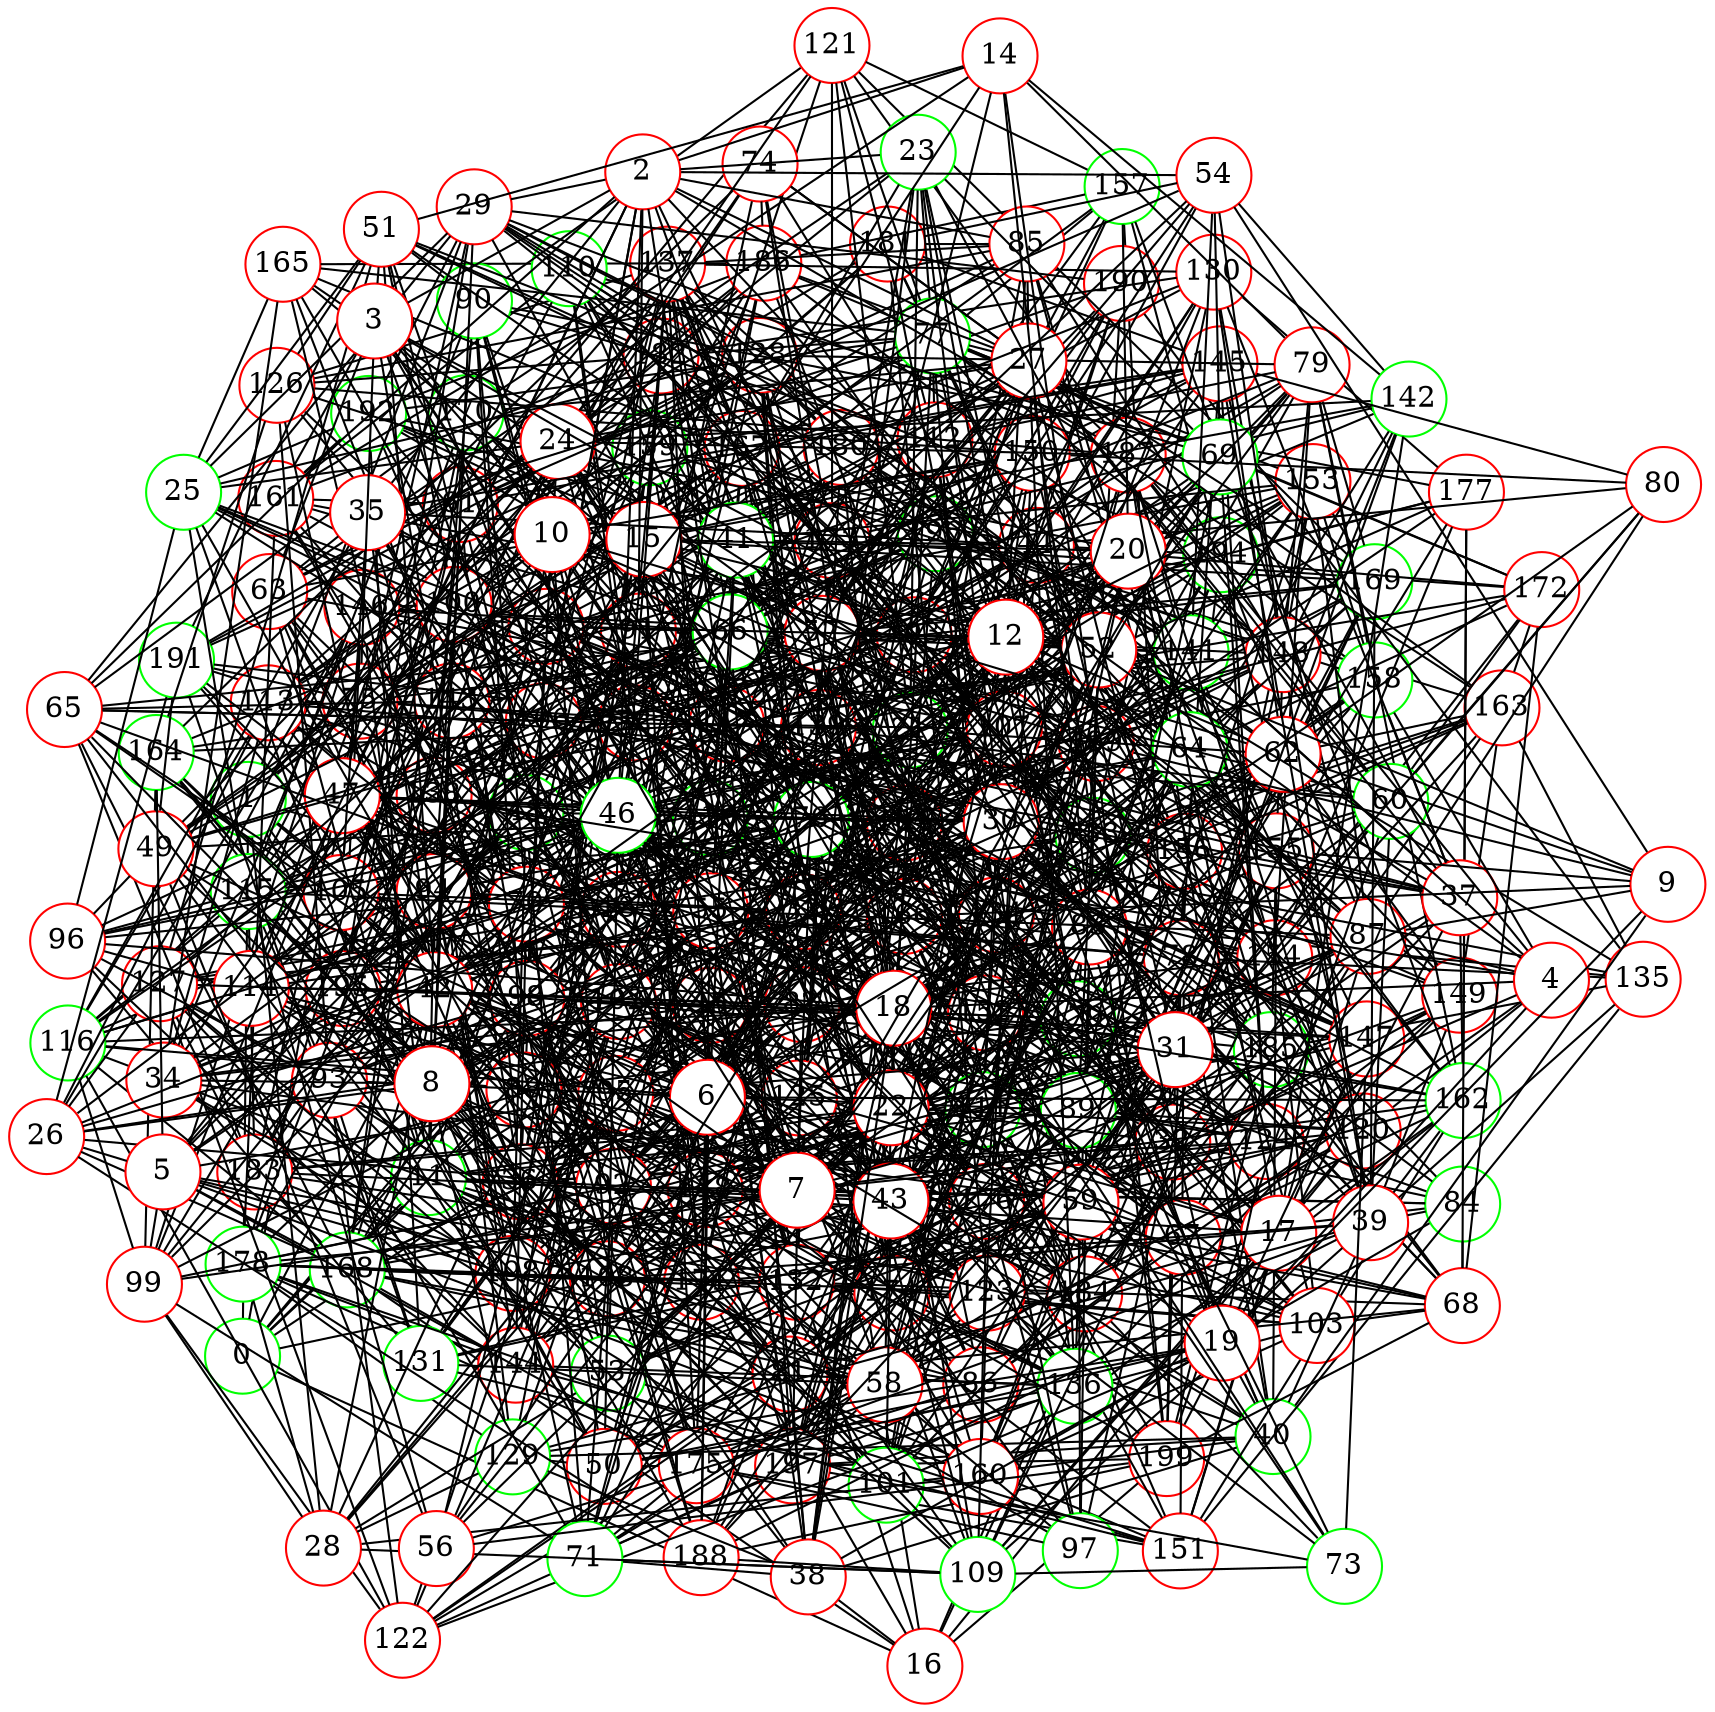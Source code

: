 graph {
graph ["layout"="fdp"]
node ["style"="filled","fillcolor"="white","fixedsize"="true","shape"="circle"]
"0" ["color"="green"]
"16" ["color"="red"]
"32" ["color"="red"]
"36" ["color"="red"]
"164" ["color"="green"]
"193" ["color"="red"]
"195" ["color"="red"]
"133" ["color"="green"]
"163" ["color"="red"]
"196" ["color"="green"]
"166" ["color"="red"]
"198" ["color"="red"]
"167" ["color"="red"]
"174" ["color"="red"]
"178" ["color"="green"]
"182" ["color"="red"]
"184" ["color"="red"]
"190" ["color"="red"]
"172" ["color"="red"]
"186" ["color"="red"]
"192" ["color"="green"]
"189" ["color"="red"]
"199" ["color"="red"]
"173" ["color"="red"]
"134" ["color"="red"]
"194" ["color"="green"]
"135" ["color"="red"]
"151" ["color"="red"]
"162" ["color"="green"]
"175" ["color"="red"]
"176" ["color"="red"]
"177" ["color"="red"]
"156" ["color"="red"]
"197" ["color"="red"]
"179" ["color"="green"]
"181" ["color"="red"]
"185" ["color"="green"]
"191" ["color"="green"]
"169" ["color"="green"]
"138" ["color"="red"]
"144" ["color"="red"]
"168" ["color"="green"]
"170" ["color"="green"]
"171" ["color"="red"]
"183" ["color"="red"]
"159" ["color"="green"]
"145" ["color"="red"]
"154" ["color"="red"]
"180" ["color"="red"]
"187" ["color"="red"]
"158" ["color"="green"]
"149" ["color"="red"]
"40" ["color"="green"]
"129" ["color"="green"]
"67" ["color"="red"]
"68" ["color"="red"]
"132" ["color"="red"]
"188" ["color"="red"]
"103" ["color"="red"]
"160" ["color"="red"]
"104" ["color"="red"]
"115" ["color"="green"]
"116" ["color"="green"]
"139" ["color"="red"]
"141" ["color"="green"]
"153" ["color"="red"]
"155" ["color"="red"]
"152" ["color"="red"]
"140" ["color"="red"]
"146" ["color"="red"]
"148" ["color"="red"]
"122" ["color"="red"]
"136" ["color"="green"]
"127" ["color"="red"]
"157" ["color"="green"]
"150" ["color"="red"]
"147" ["color"="red"]
"118" ["color"="red"]
"81" ["color"="red"]
"111" ["color"="green"]
"113" ["color"="red"]
"128" ["color"="red"]
"83" ["color"="red"]
"97" ["color"="green"]
"161" ["color"="red"]
"84" ["color"="green"]
"92" ["color"="red"]
"105" ["color"="red"]
"137" ["color"="red"]
"125" ["color"="red"]
"117" ["color"="red"]
"124" ["color"="red"]
"123" ["color"="red"]
"95" ["color"="red"]
"96" ["color"="red"]
"131" ["color"="green"]
"106" ["color"="red"]
"165" ["color"="red"]
"120" ["color"="red"]
"143" ["color"="red"]
"112" ["color"="red"]
"119" ["color"="green"]
"121" ["color"="red"]
"86" ["color"="red"]
"108" ["color"="red"]
"87" ["color"="red"]
"91" ["color"="red"]
"98" ["color"="red"]
"93" ["color"="red"]
"126" ["color"="red"]
"101" ["color"="green"]
"107" ["color"="red"]
"110" ["color"="green"]
"102" ["color"="red"]
"78" ["color"="red"]
"82" ["color"="red"]
"130" ["color"="red"]
"94" ["color"="red"]
"100" ["color"="red"]
"88" ["color"="red"]
"99" ["color"="red"]
"90" ["color"="green"]
"61" ["color"="red"]
"72" ["color"="red"]
"75" ["color"="red"]
"77" ["color"="green"]
"142" ["color"="green"]
"85" ["color"="red"]
"63" ["color"="red"]
"44" ["color"="red"]
"64" ["color"="green"]
"70" ["color"="red"]
"48" ["color"="green"]
"71" ["color"="green"]
"76" ["color"="green"]
"109" ["color"="green"]
"114" ["color"="red"]
"79" ["color"="red"]
"51" ["color"="red"]
"55" ["color"="red"]
"69" ["color"="green"]
"89" ["color"="green"]
"57" ["color"="red"]
"65" ["color"="red"]
"59" ["color"="red"]
"60" ["color"="green"]
"80" ["color"="red"]
"66" ["color"="green"]
"50" ["color"="red"]
"53" ["color"="green"]
"62" ["color"="red"]
"33" ["color"="red"]
"38" ["color"="red"]
"45" ["color"="red"]
"1" ["color"="green"]
"28" ["color"="red"]
"42" ["color"="red"]
"29" ["color"="red"]
"47" ["color"="red"]
"74" ["color"="red"]
"52" ["color"="red"]
"58" ["color"="red"]
"21" ["color"="green"]
"41" ["color"="green"]
"23" ["color"="green"]
"24" ["color"="red"]
"49" ["color"="red"]
"56" ["color"="red"]
"25" ["color"="green"]
"27" ["color"="red"]
"37" ["color"="red"]
"30" ["color"="red"]
"11" ["color"="green"]
"15" ["color"="red"]
"20" ["color"="red"]
"39" ["color"="red"]
"17" ["color"="red"]
"22" ["color"="red"]
"31" ["color"="red"]
"43" ["color"="red"]
"13" ["color"="red"]
"34" ["color"="red"]
"26" ["color"="red"]
"2" ["color"="red"]
"3" ["color"="red"]
"35" ["color"="red"]
"14" ["color"="red"]
"46" ["color"="green"]
"54" ["color"="red"]
"4" ["color"="red"]
"18" ["color"="red"]
"19" ["color"="red"]
"5" ["color"="red"]
"6" ["color"="red"]
"12" ["color"="red"]
"7" ["color"="red"]
"8" ["color"="red"]
"10" ["color"="red"]
"9" ["color"="red"]
"73" ["color"="green"]
"0" -- "16"
"0" -- "48"
"0" -- "1"
"0" -- "21"
"0" -- "166"
"0" -- "119"
"0" -- "11"
"0" -- "75"
"0" -- "108"
"0" -- "13"
"16" -- "32"
"16" -- "33"
"16" -- "38"
"16" -- "199"
"16" -- "120"
"16" -- "168"
"16" -- "155"
"16" -- "171"
"16" -- "45"
"32" -- "36"
"32" -- "199"
"32" -- "72"
"32" -- "170"
"32" -- "75"
"32" -- "44"
"32" -- "109"
"32" -- "50"
"32" -- "179"
"32" -- "84"
"32" -- "53"
"32" -- "119"
"32" -- "153"
"32" -- "156"
"32" -- "157"
"36" -- "164"
"36" -- "133"
"36" -- "197"
"36" -- "40"
"36" -- "104"
"36" -- "140"
"36" -- "176"
"36" -- "82"
"36" -- "179"
"36" -- "117"
"36" -- "119"
"36" -- "88"
"36" -- "185"
"36" -- "124"
"36" -- "61"
"36" -- "63"
"36" -- "159"
"164" -- "193"
"164" -- "195"
"133" -- "163"
"133" -- "134"
"133" -- "199"
"133" -- "173"
"133" -- "149"
"163" -- "196"
"163" -- "166"
"163" -- "172"
"163" -- "184"
"166" -- "198"
"166" -- "167"
"166" -- "184"
"166" -- "190"
"167" -- "174"
"167" -- "182"
"174" -- "178"
"178" -- "198"
"182" -- "198"
"172" -- "186"
"172" -- "173"
"186" -- "192"
"186" -- "189"
"192" -- "193"
"189" -- "199"
"173" -- "182"
"173" -- "184"
"134" -- "194"
"134" -- "163"
"134" -- "196"
"134" -- "135"
"134" -- "169"
"134" -- "138"
"134" -- "179"
"134" -- "158"
"134" -- "159"
"134" -- "191"
"135" -- "163"
"135" -- "151"
"135" -- "185"
"135" -- "190"
"151" -- "162"
"151" -- "166"
"151" -- "198"
"151" -- "175"
"151" -- "176"
"151" -- "156"
"162" -- "175"
"162" -- "177"
"175" -- "176"
"175" -- "178"
"176" -- "194"
"177" -- "193"
"177" -- "194"
"156" -- "194"
"156" -- "163"
"156" -- "197"
"156" -- "167"
"156" -- "199"
"156" -- "179"
"156" -- "181"
"197" -- "199"
"179" -- "190"
"181" -- "185"
"181" -- "191"
"185" -- "193"
"185" -- "197"
"185" -- "199"
"138" -- "166"
"138" -- "199"
"138" -- "144"
"138" -- "145"
"138" -- "154"
"138" -- "186"
"144" -- "168"
"144" -- "178"
"144" -- "151"
"144" -- "156"
"144" -- "159"
"168" -- "193"
"168" -- "170"
"168" -- "171"
"168" -- "183"
"170" -- "195"
"171" -- "198"
"171" -- "178"
"183" -- "195"
"183" -- "198"
"183" -- "184"
"159" -- "174"
"159" -- "179"
"159" -- "181"
"159" -- "190"
"159" -- "191"
"145" -- "173"
"145" -- "181"
"145" -- "159"
"154" -- "166"
"154" -- "172"
"154" -- "177"
"154" -- "180"
"154" -- "187"
"180" -- "196"
"187" -- "194"
"187" -- "195"
"158" -- "179"
"158" -- "159"
"149" -- "163"
"149" -- "174"
"149" -- "182"
"40" -- "129"
"40" -- "67"
"40" -- "101"
"40" -- "197"
"40" -- "102"
"40" -- "78"
"40" -- "155"
"40" -- "187"
"129" -- "178"
"129" -- "138"
"129" -- "173"
"67" -- "68"
"67" -- "143"
"67" -- "112"
"67" -- "84"
"67" -- "149"
"67" -- "86"
"67" -- "87"
"67" -- "120"
"67" -- "185"
"67" -- "91"
"68" -- "162"
"68" -- "132"
"68" -- "133"
"68" -- "103"
"68" -- "199"
"68" -- "172"
"68" -- "176"
"68" -- "81"
"68" -- "84"
"68" -- "185"
"132" -- "168"
"132" -- "173"
"132" -- "175"
"132" -- "176"
"132" -- "180"
"132" -- "188"
"132" -- "159"
"188" -- "199"
"103" -- "160"
"103" -- "132"
"103" -- "197"
"103" -- "104"
"103" -- "174"
"103" -- "179"
"103" -- "118"
"103" -- "154"
"160" -- "162"
"104" -- "169"
"104" -- "170"
"104" -- "144"
"104" -- "145"
"104" -- "115"
"104" -- "147"
"104" -- "148"
"104" -- "180"
"115" -- "197"
"115" -- "116"
"115" -- "150"
"115" -- "183"
"116" -- "168"
"116" -- "139"
"116" -- "171"
"116" -- "140"
"116" -- "122"
"139" -- "194"
"139" -- "171"
"139" -- "141"
"139" -- "174"
"139" -- "179"
"139" -- "152"
"141" -- "144"
"141" -- "180"
"141" -- "182"
"141" -- "153"
"141" -- "155"
"153" -- "193"
"153" -- "194"
"153" -- "169"
"153" -- "158"
"155" -- "160"
"155" -- "192"
"155" -- "193"
"155" -- "162"
"155" -- "185"
"155" -- "188"
"152" -- "162"
"152" -- "197"
"152" -- "182"
"152" -- "187"
"140" -- "168"
"140" -- "146"
"140" -- "179"
"140" -- "183"
"140" -- "153"
"140" -- "154"
"140" -- "189"
"146" -- "195"
"146" -- "148"
"146" -- "149"
"148" -- "196"
"148" -- "152"
"148" -- "153"
"148" -- "186"
"148" -- "155"
"122" -- "197"
"122" -- "136"
"122" -- "174"
"122" -- "127"
"122" -- "175"
"136" -- "174"
"136" -- "144"
"136" -- "149"
"136" -- "189"
"127" -- "133"
"127" -- "166"
"127" -- "198"
"127" -- "144"
"127" -- "146"
"127" -- "183"
"127" -- "157"
"157" -- "193"
"157" -- "162"
"157" -- "194"
"157" -- "186"
"150" -- "166"
"150" -- "170"
"150" -- "174"
"150" -- "155"
"150" -- "190"
"147" -- "167"
"147" -- "179"
"147" -- "149"
"147" -- "154"
"118" -- "192"
"118" -- "151"
"118" -- "154"
"81" -- "164"
"81" -- "136"
"81" -- "111"
"81" -- "113"
"81" -- "83"
"81" -- "185"
"81" -- "122"
"81" -- "127"
"81" -- "191"
"111" -- "113"
"111" -- "183"
"111" -- "184"
"111" -- "188"
"113" -- "128"
"113" -- "116"
"113" -- "186"
"113" -- "159"
"128" -- "180"
"128" -- "152"
"128" -- "191"
"83" -- "97"
"83" -- "161"
"83" -- "194"
"83" -- "197"
"83" -- "139"
"83" -- "174"
"83" -- "147"
"83" -- "84"
"83" -- "117"
"83" -- "183"
"83" -- "123"
"83" -- "95"
"97" -- "176"
"97" -- "148"
"97" -- "175"
"161" -- "192"
"161" -- "178"
"161" -- "182"
"84" -- "177"
"84" -- "193"
"84" -- "118"
"84" -- "92"
"92" -- "193"
"92" -- "164"
"92" -- "105"
"92" -- "138"
"92" -- "171"
"92" -- "176"
"92" -- "178"
"92" -- "179"
"92" -- "125"
"105" -- "196"
"105" -- "137"
"105" -- "113"
"105" -- "146"
"105" -- "179"
"137" -- "161"
"137" -- "193"
"137" -- "166"
"137" -- "167"
"137" -- "179"
"137" -- "180"
"137" -- "152"
"125" -- "197"
"125" -- "134"
"125" -- "167"
"125" -- "138"
"125" -- "144"
"125" -- "184"
"125" -- "158"
"117" -- "164"
"117" -- "137"
"117" -- "172"
"117" -- "141"
"117" -- "176"
"117" -- "124"
"117" -- "191"
"124" -- "198"
"124" -- "176"
"124" -- "145"
"124" -- "149"
"123" -- "160"
"123" -- "195"
"123" -- "198"
"123" -- "172"
"123" -- "179"
"123" -- "181"
"123" -- "184"
"123" -- "155"
"123" -- "156"
"123" -- "125"
"95" -- "96"
"95" -- "160"
"95" -- "161"
"95" -- "131"
"95" -- "166"
"95" -- "198"
"95" -- "103"
"95" -- "144"
"95" -- "180"
"95" -- "184"
"95" -- "189"
"95" -- "191"
"96" -- "144"
"96" -- "115"
"96" -- "131"
"96" -- "133"
"96" -- "106"
"96" -- "158"
"131" -- "192"
"131" -- "132"
"131" -- "196"
"131" -- "151"
"131" -- "191"
"106" -- "160"
"106" -- "195"
"106" -- "196"
"106" -- "165"
"106" -- "136"
"106" -- "137"
"106" -- "138"
"106" -- "140"
"106" -- "116"
"106" -- "148"
"106" -- "150"
"106" -- "120"
"165" -- "196"
"165" -- "186"
"120" -- "194"
"120" -- "180"
"120" -- "150"
"120" -- "185"
"143" -- "194"
"143" -- "165"
"143" -- "167"
"143" -- "175"
"143" -- "156"
"143" -- "188"
"143" -- "159"
"112" -- "164"
"112" -- "134"
"112" -- "136"
"112" -- "141"
"112" -- "145"
"112" -- "149"
"112" -- "119"
"112" -- "121"
"112" -- "125"
"112" -- "157"
"119" -- "167"
"119" -- "176"
"119" -- "182"
"119" -- "154"
"119" -- "124"
"121" -- "146"
"121" -- "169"
"121" -- "187"
"121" -- "157"
"121" -- "173"
"86" -- "168"
"86" -- "169"
"86" -- "108"
"86" -- "150"
"86" -- "184"
"86" -- "156"
"108" -- "164"
"108" -- "115"
"108" -- "119"
"108" -- "120"
"108" -- "152"
"87" -- "128"
"87" -- "194"
"87" -- "196"
"87" -- "198"
"87" -- "171"
"87" -- "111"
"87" -- "145"
"87" -- "118"
"87" -- "151"
"87" -- "184"
"87" -- "153"
"91" -- "98"
"91" -- "104"
"91" -- "171"
"91" -- "141"
"91" -- "116"
"91" -- "180"
"91" -- "182"
"91" -- "183"
"91" -- "184"
"91" -- "121"
"91" -- "93"
"98" -- "194"
"98" -- "195"
"98" -- "166"
"98" -- "168"
"98" -- "139"
"98" -- "140"
"98" -- "176"
"98" -- "146"
"98" -- "147"
"98" -- "179"
"98" -- "124"
"98" -- "188"
"93" -- "96"
"93" -- "131"
"93" -- "108"
"93" -- "143"
"93" -- "175"
"93" -- "176"
"93" -- "115"
"93" -- "122"
"93" -- "126"
"126" -- "129"
"126" -- "164"
"126" -- "182"
"126" -- "137"
"126" -- "187"
"101" -- "105"
"101" -- "107"
"101" -- "176"
"101" -- "178"
"101" -- "118"
"101" -- "152"
"101" -- "189"
"107" -- "193"
"107" -- "166"
"107" -- "172"
"107" -- "110"
"107" -- "115"
"107" -- "147"
"107" -- "119"
"107" -- "125"
"110" -- "161"
"110" -- "115"
"110" -- "180"
"110" -- "133"
"110" -- "152"
"110" -- "171"
"102" -- "198"
"102" -- "103"
"102" -- "106"
"102" -- "107"
"102" -- "174"
"102" -- "144"
"102" -- "113"
"102" -- "146"
"102" -- "179"
"102" -- "117"
"102" -- "184"
"102" -- "122"
"102" -- "186"
"102" -- "123"
"102" -- "191"
"78" -- "193"
"78" -- "162"
"78" -- "198"
"78" -- "135"
"78" -- "167"
"78" -- "139"
"78" -- "171"
"78" -- "108"
"78" -- "173"
"78" -- "174"
"78" -- "145"
"78" -- "177"
"78" -- "82"
"78" -- "184"
"78" -- "185"
"78" -- "94"
"82" -- "128"
"82" -- "130"
"82" -- "196"
"82" -- "141"
"82" -- "112"
"82" -- "118"
"82" -- "185"
"130" -- "133"
"130" -- "137"
"130" -- "140"
"130" -- "177"
"130" -- "148"
"130" -- "182"
"94" -- "195"
"94" -- "100"
"94" -- "196"
"94" -- "165"
"94" -- "198"
"94" -- "123"
"94" -- "159"
"100" -- "168"
"100" -- "146"
"100" -- "115"
"100" -- "147"
"100" -- "179"
"100" -- "180"
"100" -- "119"
"100" -- "125"
"88" -- "97"
"88" -- "99"
"88" -- "199"
"88" -- "104"
"88" -- "136"
"88" -- "105"
"88" -- "179"
"88" -- "116"
"88" -- "180"
"88" -- "90"
"88" -- "123"
"88" -- "190"
"99" -- "164"
"99" -- "138"
"99" -- "146"
"99" -- "116"
"99" -- "185"
"99" -- "122"
"90" -- "112"
"90" -- "177"
"90" -- "115"
"90" -- "118"
"90" -- "121"
"90" -- "138"
"61" -- "161"
"61" -- "195"
"61" -- "166"
"61" -- "72"
"61" -- "137"
"61" -- "138"
"61" -- "175"
"61" -- "145"
"61" -- "178"
"61" -- "85"
"61" -- "186"
"72" -- "193"
"72" -- "75"
"72" -- "107"
"72" -- "110"
"72" -- "142"
"72" -- "111"
"72" -- "147"
"72" -- "118"
"72" -- "119"
"72" -- "94"
"72" -- "126"
"75" -- "196"
"75" -- "198"
"75" -- "167"
"75" -- "169"
"75" -- "77"
"75" -- "113"
"75" -- "117"
"75" -- "150"
"75" -- "183"
"75" -- "184"
"75" -- "191"
"77" -- "192"
"77" -- "163"
"77" -- "165"
"77" -- "172"
"77" -- "112"
"77" -- "179"
"77" -- "150"
"77" -- "182"
"77" -- "152"
"77" -- "121"
"77" -- "153"
"77" -- "158"
"142" -- "160"
"142" -- "148"
"142" -- "173"
"85" -- "100"
"85" -- "148"
"85" -- "181"
"85" -- "166"
"85" -- "103"
"85" -- "137"
"85" -- "185"
"85" -- "126"
"85" -- "111"
"63" -- "128"
"63" -- "75"
"63" -- "107"
"63" -- "118"
"63" -- "150"
"63" -- "92"
"63" -- "125"
"63" -- "94"
"44" -- "64"
"44" -- "192"
"44" -- "130"
"44" -- "194"
"44" -- "131"
"44" -- "195"
"44" -- "172"
"44" -- "141"
"44" -- "48"
"44" -- "80"
"44" -- "176"
"44" -- "145"
"44" -- "120"
"44" -- "156"
"44" -- "94"
"44" -- "95"
"64" -- "162"
"64" -- "132"
"64" -- "70"
"64" -- "167"
"64" -- "169"
"64" -- "172"
"64" -- "142"
"64" -- "174"
"64" -- "82"
"64" -- "118"
"64" -- "92"
"64" -- "94"
"70" -- "161"
"70" -- "99"
"70" -- "137"
"70" -- "78"
"70" -- "144"
"70" -- "177"
"70" -- "90"
"70" -- "123"
"70" -- "127"
"48" -- "99"
"48" -- "195"
"48" -- "132"
"48" -- "198"
"48" -- "71"
"48" -- "138"
"48" -- "107"
"48" -- "79"
"48" -- "143"
"48" -- "175"
"48" -- "82"
"48" -- "51"
"48" -- "55"
"48" -- "185"
"48" -- "91"
"71" -- "99"
"71" -- "134"
"71" -- "76"
"71" -- "109"
"71" -- "175"
"71" -- "114"
"71" -- "86"
"71" -- "123"
"71" -- "92"
"71" -- "124"
"71" -- "125"
"71" -- "94"
"76" -- "128"
"76" -- "131"
"76" -- "135"
"76" -- "137"
"76" -- "148"
"76" -- "88"
"76" -- "153"
"76" -- "94"
"76" -- "171"
"76" -- "116"
"76" -- "124"
"76" -- "190"
"109" -- "195"
"109" -- "171"
"109" -- "176"
"109" -- "118"
"109" -- "120"
"109" -- "154"
"109" -- "188"
"109" -- "125"
"114" -- "160"
"114" -- "138"
"114" -- "170"
"114" -- "173"
"114" -- "116"
"114" -- "119"
"114" -- "189"
"79" -- "128"
"79" -- "193"
"79" -- "162"
"79" -- "104"
"79" -- "169"
"79" -- "112"
"79" -- "148"
"79" -- "154"
"79" -- "91"
"79" -- "92"
"79" -- "189"
"79" -- "158"
"51" -- "194"
"51" -- "100"
"51" -- "173"
"51" -- "180"
"51" -- "182"
"51" -- "90"
"51" -- "126"
"51" -- "127"
"51" -- "191"
"55" -- "193"
"55" -- "69"
"55" -- "197"
"55" -- "167"
"55" -- "140"
"55" -- "77"
"55" -- "175"
"55" -- "179"
"55" -- "150"
"55" -- "87"
"55" -- "57"
"55" -- "89"
"55" -- "122"
"55" -- "126"
"69" -- "89"
"69" -- "124"
"69" -- "93"
"69" -- "110"
"89" -- "97"
"89" -- "134"
"89" -- "174"
"89" -- "111"
"89" -- "147"
"89" -- "119"
"89" -- "120"
"89" -- "186"
"89" -- "124"
"89" -- "189"
"89" -- "94"
"89" -- "95"
"57" -- "65"
"57" -- "165"
"57" -- "134"
"57" -- "104"
"57" -- "169"
"57" -- "76"
"57" -- "109"
"57" -- "141"
"57" -- "173"
"57" -- "112"
"57" -- "117"
"57" -- "86"
"57" -- "89"
"57" -- "154"
"57" -- "59"
"57" -- "159"
"65" -- "192"
"65" -- "72"
"65" -- "168"
"65" -- "105"
"65" -- "170"
"65" -- "143"
"65" -- "183"
"65" -- "95"
"59" -- "160"
"59" -- "162"
"59" -- "131"
"59" -- "132"
"59" -- "102"
"59" -- "103"
"59" -- "169"
"59" -- "141"
"59" -- "146"
"59" -- "149"
"59" -- "88"
"59" -- "184"
"59" -- "153"
"59" -- "60"
"60" -- "80"
"60" -- "113"
"60" -- "66"
"60" -- "199"
"60" -- "139"
"60" -- "187"
"60" -- "111"
"80" -- "145"
"80" -- "150"
"80" -- "87"
"66" -- "160"
"66" -- "161"
"66" -- "196"
"66" -- "165"
"66" -- "197"
"66" -- "134"
"66" -- "166"
"66" -- "105"
"66" -- "137"
"66" -- "108"
"66" -- "140"
"66" -- "110"
"66" -- "143"
"66" -- "146"
"66" -- "180"
"66" -- "87"
"66" -- "119"
"66" -- "185"
"66" -- "189"
"50" -- "129"
"50" -- "195"
"50" -- "100"
"50" -- "136"
"50" -- "174"
"50" -- "111"
"50" -- "175"
"50" -- "115"
"50" -- "118"
"50" -- "189"
"53" -- "70"
"53" -- "166"
"53" -- "176"
"53" -- "151"
"53" -- "152"
"53" -- "59"
"53" -- "92"
"53" -- "156"
"53" -- "62"
"53" -- "127"
"62" -- "128"
"62" -- "130"
"62" -- "163"
"62" -- "169"
"62" -- "80"
"62" -- "180"
"62" -- "149"
"62" -- "93"
"62" -- "125"
"33" -- "128"
"33" -- "192"
"33" -- "67"
"33" -- "195"
"33" -- "69"
"33" -- "72"
"33" -- "105"
"33" -- "169"
"33" -- "170"
"33" -- "76"
"33" -- "108"
"33" -- "109"
"33" -- "141"
"33" -- "173"
"33" -- "114"
"33" -- "55"
"33" -- "94"
"38" -- "129"
"38" -- "195"
"38" -- "71"
"38" -- "40"
"38" -- "104"
"38" -- "108"
"38" -- "81"
"38" -- "117"
"38" -- "55"
"45" -- "100"
"45" -- "132"
"45" -- "133"
"45" -- "70"
"45" -- "171"
"45" -- "112"
"45" -- "177"
"45" -- "118"
"45" -- "90"
"45" -- "60"
"45" -- "188"
"45" -- "61"
"45" -- "189"
"1" -- "50"
"1" -- "36"
"1" -- "181"
"1" -- "86"
"1" -- "118"
"1" -- "182"
"1" -- "152"
"1" -- "186"
"1" -- "28"
"1" -- "29"
"28" -- "160"
"28" -- "129"
"28" -- "82"
"28" -- "178"
"28" -- "99"
"28" -- "53"
"28" -- "42"
"28" -- "92"
"28" -- "109"
"42" -- "193"
"42" -- "67"
"42" -- "170"
"42" -- "107"
"42" -- "140"
"42" -- "114"
"42" -- "51"
"42" -- "123"
"42" -- "125"
"42" -- "94"
"42" -- "190"
"29" -- "128"
"29" -- "192"
"29" -- "65"
"29" -- "195"
"29" -- "44"
"29" -- "76"
"29" -- "47"
"29" -- "143"
"29" -- "112"
"29" -- "52"
"29" -- "180"
"29" -- "182"
"29" -- "187"
"29" -- "190"
"47" -- "99"
"47" -- "196"
"47" -- "101"
"47" -- "70"
"47" -- "104"
"47" -- "74"
"47" -- "108"
"47" -- "82"
"47" -- "180"
"47" -- "53"
"47" -- "117"
"47" -- "118"
"47" -- "119"
"47" -- "152"
"74" -- "163"
"74" -- "100"
"74" -- "164"
"74" -- "186"
"74" -- "156"
"74" -- "173"
"52" -- "161"
"52" -- "193"
"52" -- "133"
"52" -- "70"
"52" -- "135"
"52" -- "137"
"52" -- "79"
"52" -- "176"
"52" -- "81"
"52" -- "82"
"52" -- "58"
"52" -- "92"
"52" -- "126"
"52" -- "95"
"58" -- "131"
"58" -- "163"
"58" -- "133"
"58" -- "134"
"58" -- "72"
"58" -- "168"
"58" -- "105"
"58" -- "120"
"58" -- "92"
"21" -- "192"
"21" -- "65"
"21" -- "97"
"21" -- "130"
"21" -- "68"
"21" -- "38"
"21" -- "41"
"21" -- "105"
"21" -- "23"
"21" -- "55"
"21" -- "120"
"21" -- "57"
"21" -- "121"
"21" -- "27"
"21" -- "62"
"41" -- "193"
"41" -- "168"
"41" -- "44"
"41" -- "76"
"41" -- "110"
"41" -- "174"
"41" -- "111"
"41" -- "112"
"41" -- "83"
"41" -- "179"
"41" -- "118"
"41" -- "182"
"41" -- "55"
"41" -- "153"
"41" -- "189"
"41" -- "95"
"41" -- "159"
"23" -- "69"
"23" -- "167"
"23" -- "139"
"23" -- "77"
"23" -- "83"
"23" -- "24"
"23" -- "125"
"23" -- "30"
"23" -- "63"
"24" -- "132"
"24" -- "133"
"24" -- "166"
"24" -- "105"
"24" -- "75"
"24" -- "107"
"24" -- "76"
"24" -- "140"
"24" -- "142"
"24" -- "176"
"24" -- "49"
"24" -- "178"
"24" -- "117"
"24" -- "86"
"24" -- "25"
"24" -- "121"
"24" -- "27"
"24" -- "187"
"24" -- "63"
"49" -- "96"
"49" -- "193"
"49" -- "164"
"49" -- "167"
"49" -- "75"
"49" -- "108"
"49" -- "143"
"49" -- "119"
"49" -- "56"
"49" -- "88"
"49" -- "93"
"49" -- "191"
"56" -- "82"
"56" -- "115"
"56" -- "86"
"56" -- "199"
"56" -- "152"
"56" -- "125"
"25" -- "96"
"25" -- "128"
"25" -- "192"
"25" -- "165"
"25" -- "134"
"25" -- "104"
"25" -- "106"
"25" -- "139"
"25" -- "51"
"25" -- "115"
"25" -- "117"
"25" -- "88"
"25" -- "29"
"27" -- "193"
"27" -- "98"
"27" -- "37"
"27" -- "133"
"27" -- "102"
"27" -- "136"
"27" -- "41"
"27" -- "169"
"27" -- "74"
"27" -- "138"
"27" -- "170"
"27" -- "77"
"27" -- "78"
"27" -- "85"
"27" -- "117"
"27" -- "186"
"27" -- "187"
"27" -- "60"
"27" -- "157"
"37" -- "64"
"37" -- "130"
"37" -- "162"
"37" -- "69"
"37" -- "101"
"37" -- "199"
"37" -- "106"
"37" -- "139"
"37" -- "141"
"37" -- "81"
"37" -- "117"
"37" -- "158"
"30" -- "193"
"30" -- "130"
"30" -- "36"
"30" -- "68"
"30" -- "37"
"30" -- "69"
"30" -- "197"
"30" -- "40"
"30" -- "42"
"30" -- "140"
"30" -- "47"
"30" -- "111"
"30" -- "48"
"30" -- "181"
"30" -- "119"
"30" -- "93"
"11" -- "65"
"11" -- "97"
"11" -- "100"
"11" -- "132"
"11" -- "101"
"11" -- "15"
"11" -- "143"
"11" -- "17"
"11" -- "146"
"11" -- "22"
"11" -- "118"
"11" -- "55"
"11" -- "25"
"11" -- "89"
"11" -- "58"
"11" -- "30"
"11" -- "94"
"11" -- "63"
"15" -- "33"
"15" -- "36"
"15" -- "137"
"15" -- "169"
"15" -- "75"
"15" -- "107"
"15" -- "142"
"15" -- "111"
"15" -- "175"
"15" -- "49"
"15" -- "178"
"15" -- "115"
"15" -- "20"
"15" -- "52"
"15" -- "150"
"15" -- "186"
"15" -- "27"
"15" -- "157"
"15" -- "189"
"20" -- "39"
"20" -- "138"
"20" -- "45"
"20" -- "141"
"20" -- "79"
"20" -- "111"
"20" -- "176"
"20" -- "49"
"20" -- "147"
"20" -- "23"
"20" -- "55"
"20" -- "119"
"20" -- "92"
"20" -- "157"
"20" -- "159"
"39" -- "129"
"39" -- "162"
"39" -- "135"
"39" -- "40"
"39" -- "169"
"39" -- "171"
"39" -- "108"
"39" -- "109"
"39" -- "175"
"39" -- "145"
"39" -- "84"
"39" -- "148"
"39" -- "149"
"39" -- "57"
"39" -- "187"
"39" -- "60"
"39" -- "188"
"17" -- "162"
"17" -- "107"
"17" -- "139"
"17" -- "76"
"17" -- "109"
"17" -- "142"
"17" -- "81"
"17" -- "147"
"17" -- "117"
"17" -- "22"
"17" -- "151"
"17" -- "187"
"17" -- "125"
"22" -- "128"
"22" -- "67"
"22" -- "197"
"22" -- "136"
"22" -- "76"
"22" -- "140"
"22" -- "77"
"22" -- "82"
"22" -- "83"
"22" -- "153"
"22" -- "31"
"22" -- "32"
"22" -- "38"
"22" -- "105"
"22" -- "107"
"22" -- "52"
"22" -- "183"
"22" -- "120"
"22" -- "58"
"22" -- "188"
"31" -- "193"
"31" -- "37"
"31" -- "101"
"31" -- "166"
"31" -- "168"
"31" -- "42"
"31" -- "43"
"31" -- "108"
"31" -- "173"
"31" -- "142"
"31" -- "80"
"31" -- "176"
"31" -- "50"
"31" -- "179"
"31" -- "118"
"31" -- "150"
"31" -- "119"
"31" -- "91"
"31" -- "123"
"31" -- "188"
"31" -- "158"
"31" -- "95"
"43" -- "64"
"43" -- "161"
"43" -- "68"
"43" -- "132"
"43" -- "101"
"43" -- "106"
"43" -- "111"
"43" -- "113"
"43" -- "178"
"43" -- "83"
"43" -- "179"
"43" -- "149"
"43" -- "86"
"43" -- "183"
"43" -- "187"
"13" -- "128"
"13" -- "65"
"13" -- "97"
"13" -- "129"
"13" -- "34"
"13" -- "133"
"13" -- "197"
"13" -- "137"
"13" -- "77"
"13" -- "82"
"13" -- "178"
"13" -- "51"
"13" -- "115"
"13" -- "84"
"13" -- "153"
"13" -- "26"
"13" -- "186"
"13" -- "28"
"13" -- "189"
"34" -- "195"
"34" -- "165"
"34" -- "197"
"34" -- "198"
"34" -- "76"
"34" -- "45"
"34" -- "48"
"34" -- "113"
"34" -- "146"
"34" -- "154"
"34" -- "59"
"26" -- "98"
"26" -- "168"
"26" -- "173"
"26" -- "113"
"26" -- "146"
"26" -- "92"
"26" -- "188"
"26" -- "127"
"26" -- "191"
"2" -- "161"
"2" -- "3"
"2" -- "35"
"2" -- "167"
"2" -- "106"
"2" -- "14"
"2" -- "46"
"2" -- "47"
"2" -- "48"
"2" -- "114"
"2" -- "21"
"2" -- "85"
"2" -- "117"
"2" -- "54"
"2" -- "23"
"2" -- "27"
"2" -- "91"
"2" -- "155"
"2" -- "187"
"2" -- "29"
"3" -- "64"
"3" -- "161"
"3" -- "193"
"3" -- "36"
"3" -- "102"
"3" -- "72"
"3" -- "170"
"3" -- "75"
"3" -- "76"
"3" -- "51"
"3" -- "22"
"3" -- "55"
"3" -- "63"
"35" -- "145"
"35" -- "116"
"35" -- "53"
"35" -- "105"
"35" -- "42"
"35" -- "44"
"35" -- "77"
"35" -- "78"
"35" -- "63"
"14" -- "51"
"14" -- "83"
"14" -- "167"
"14" -- "170"
"14" -- "76"
"14" -- "189"
"14" -- "142"
"14" -- "79"
"46" -- "96"
"46" -- "67"
"46" -- "70"
"46" -- "74"
"46" -- "106"
"46" -- "107"
"46" -- "176"
"46" -- "113"
"46" -- "50"
"46" -- "82"
"46" -- "180"
"46" -- "182"
"46" -- "56"
"46" -- "184"
"46" -- "90"
"46" -- "59"
"46" -- "124"
"54" -- "193"
"54" -- "66"
"54" -- "148"
"54" -- "69"
"54" -- "181"
"54" -- "57"
"54" -- "61"
"54" -- "141"
"54" -- "142"
"4" -- "32"
"4" -- "48"
"4" -- "18"
"4" -- "19"
"4" -- "196"
"4" -- "86"
"4" -- "87"
"4" -- "120"
"4" -- "187"
"4" -- "141"
"4" -- "158"
"18" -- "96"
"18" -- "128"
"18" -- "162"
"18" -- "195"
"18" -- "196"
"18" -- "197"
"18" -- "38"
"18" -- "103"
"18" -- "167"
"18" -- "199"
"18" -- "168"
"18" -- "74"
"18" -- "139"
"18" -- "108"
"18" -- "116"
"18" -- "180"
"18" -- "22"
"18" -- "26"
"18" -- "123"
"18" -- "60"
"18" -- "158"
"18" -- "127"
"19" -- "160"
"19" -- "129"
"19" -- "193"
"19" -- "36"
"19" -- "196"
"19" -- "101"
"19" -- "38"
"19" -- "134"
"19" -- "40"
"19" -- "44"
"19" -- "175"
"19" -- "50"
"19" -- "147"
"19" -- "84"
"19" -- "22"
"19" -- "124"
"5" -- "160"
"5" -- "193"
"5" -- "99"
"5" -- "132"
"5" -- "164"
"5" -- "167"
"5" -- "168"
"5" -- "41"
"5" -- "42"
"5" -- "108"
"5" -- "175"
"5" -- "48"
"5" -- "26"
"5" -- "58"
"5" -- "95"
"6" -- "71"
"6" -- "137"
"6" -- "139"
"6" -- "12"
"6" -- "76"
"6" -- "143"
"6" -- "82"
"6" -- "86"
"6" -- "28"
"6" -- "93"
"6" -- "30"
"6" -- "95"
"6" -- "33"
"6" -- "162"
"6" -- "35"
"6" -- "40"
"6" -- "168"
"6" -- "42"
"6" -- "49"
"6" -- "50"
"6" -- "114"
"6" -- "116"
"6" -- "54"
"6" -- "188"
"6" -- "62"
"12" -- "33"
"12" -- "42"
"12" -- "106"
"12" -- "43"
"12" -- "107"
"12" -- "108"
"12" -- "140"
"12" -- "115"
"12" -- "179"
"12" -- "21"
"12" -- "23"
"12" -- "87"
"12" -- "153"
"12" -- "185"
"12" -- "155"
"12" -- "189"
"12" -- "62"
"12" -- "190"
"7" -- "98"
"7" -- "162"
"7" -- "194"
"7" -- "35"
"7" -- "99"
"7" -- "69"
"7" -- "134"
"7" -- "168"
"7" -- "76"
"7" -- "45"
"7" -- "46"
"7" -- "15"
"7" -- "82"
"7" -- "114"
"7" -- "118"
"7" -- "120"
"7" -- "89"
"7" -- "122"
"7" -- "91"
"7" -- "155"
"7" -- "95"
"8" -- "64"
"8" -- "65"
"8" -- "34"
"8" -- "102"
"8" -- "198"
"8" -- "136"
"8" -- "41"
"8" -- "10"
"8" -- "139"
"8" -- "171"
"8" -- "141"
"8" -- "114"
"8" -- "148"
"8" -- "55"
"8" -- "26"
"8" -- "91"
"8" -- "188"
"10" -- "128"
"10" -- "34"
"10" -- "98"
"10" -- "130"
"10" -- "100"
"10" -- "138"
"10" -- "107"
"10" -- "108"
"10" -- "46"
"10" -- "176"
"10" -- "113"
"10" -- "147"
"10" -- "150"
"10" -- "182"
"10" -- "89"
"10" -- "62"
"9" -- "19"
"9" -- "52"
"9" -- "54"
"9" -- "166"
"9" -- "87"
"9" -- "40"
"9" -- "155"
"9" -- "189"
"9" -- "62"
"73" -- "147"
"73" -- "179"
"73" -- "197"
"73" -- "166"
"73" -- "152"
"73" -- "184"
"73" -- "123"
"73" -- "109"
}